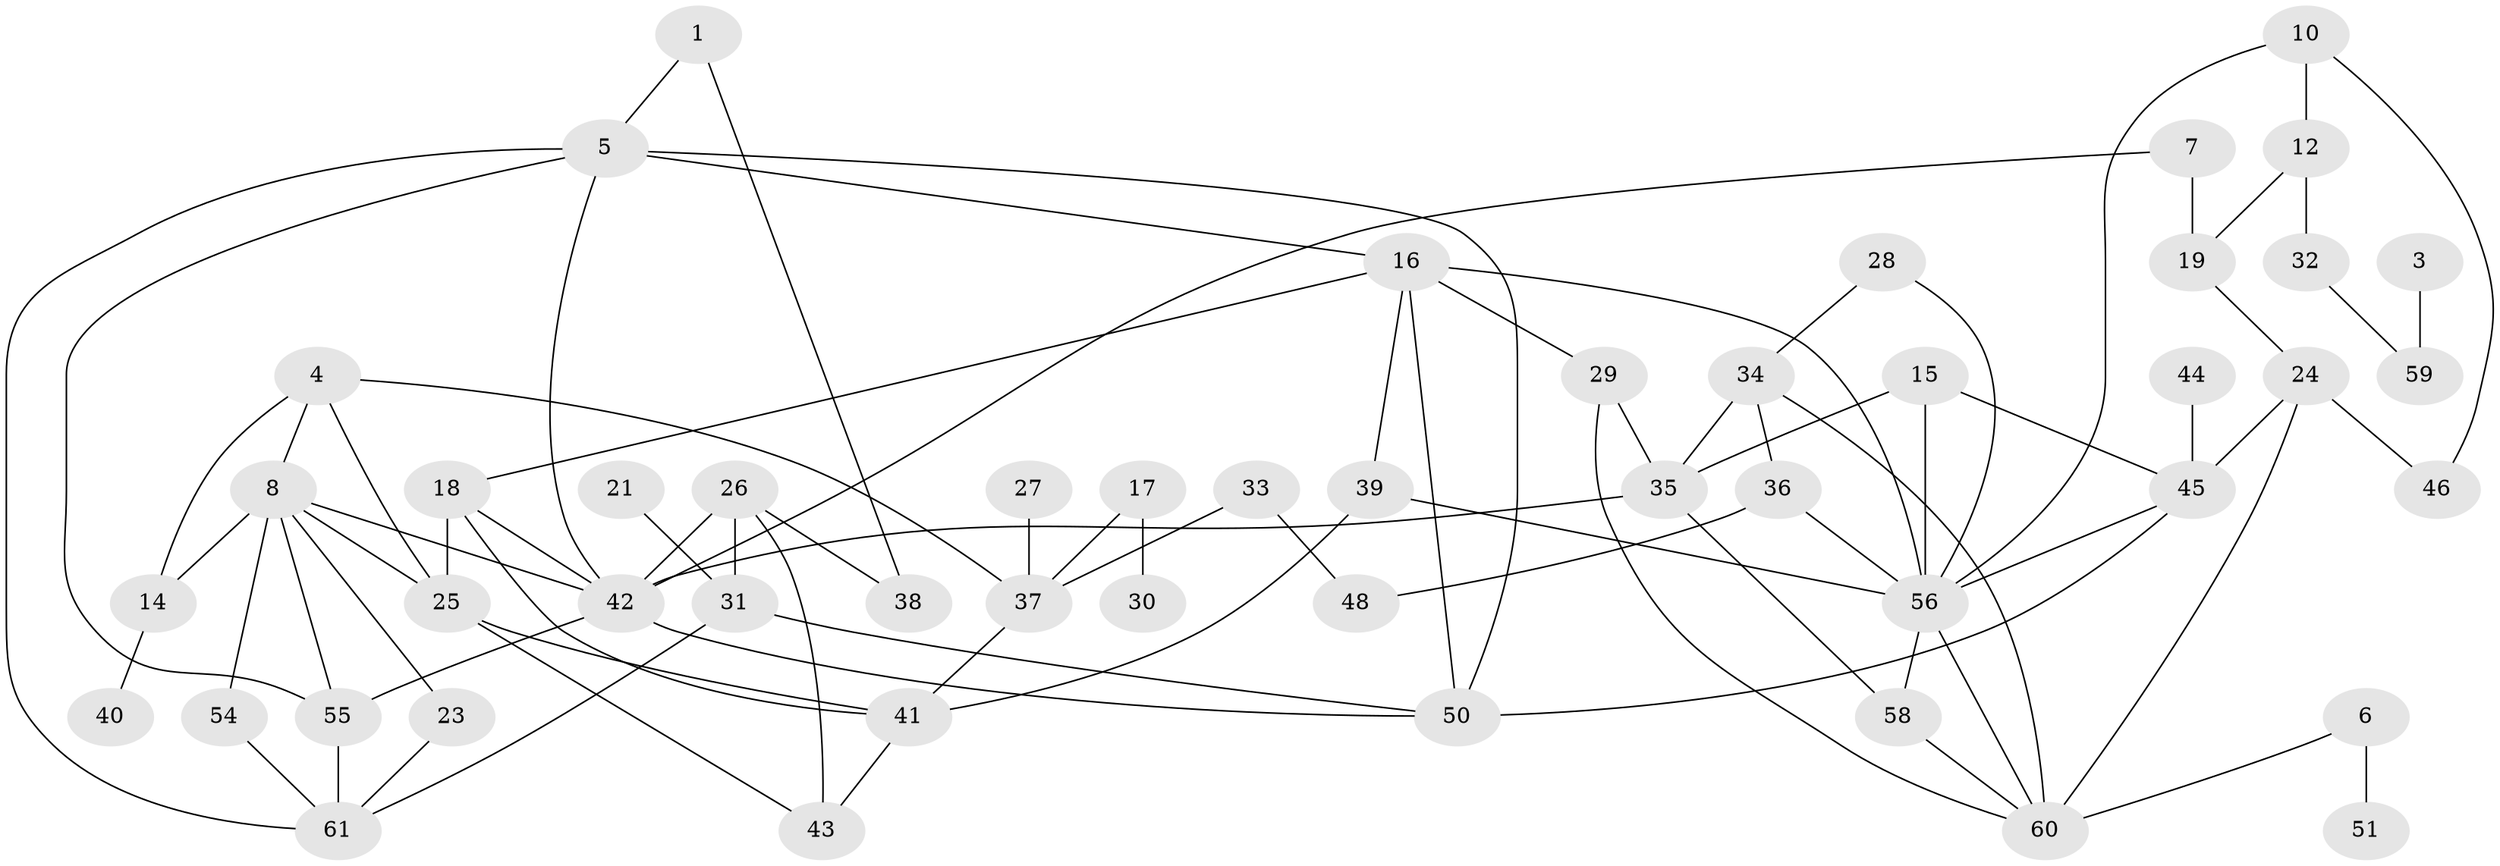 // original degree distribution, {2: 0.2786885245901639, 3: 0.1885245901639344, 0: 0.06557377049180328, 1: 0.2540983606557377, 6: 0.06557377049180328, 4: 0.09836065573770492, 5: 0.04918032786885246}
// Generated by graph-tools (version 1.1) at 2025/00/03/09/25 03:00:50]
// undirected, 50 vertices, 84 edges
graph export_dot {
graph [start="1"]
  node [color=gray90,style=filled];
  1;
  3;
  4;
  5;
  6;
  7;
  8;
  10;
  12;
  14;
  15;
  16;
  17;
  18;
  19;
  21;
  23;
  24;
  25;
  26;
  27;
  28;
  29;
  30;
  31;
  32;
  33;
  34;
  35;
  36;
  37;
  38;
  39;
  40;
  41;
  42;
  43;
  44;
  45;
  46;
  48;
  50;
  51;
  54;
  55;
  56;
  58;
  59;
  60;
  61;
  1 -- 5 [weight=1.0];
  1 -- 38 [weight=1.0];
  3 -- 59 [weight=1.0];
  4 -- 8 [weight=1.0];
  4 -- 14 [weight=1.0];
  4 -- 25 [weight=1.0];
  4 -- 37 [weight=1.0];
  5 -- 16 [weight=1.0];
  5 -- 42 [weight=1.0];
  5 -- 50 [weight=1.0];
  5 -- 55 [weight=1.0];
  5 -- 61 [weight=1.0];
  6 -- 51 [weight=1.0];
  6 -- 60 [weight=2.0];
  7 -- 19 [weight=1.0];
  7 -- 42 [weight=1.0];
  8 -- 14 [weight=1.0];
  8 -- 23 [weight=1.0];
  8 -- 25 [weight=1.0];
  8 -- 42 [weight=1.0];
  8 -- 54 [weight=1.0];
  8 -- 55 [weight=1.0];
  10 -- 12 [weight=1.0];
  10 -- 46 [weight=1.0];
  10 -- 56 [weight=1.0];
  12 -- 19 [weight=1.0];
  12 -- 32 [weight=1.0];
  14 -- 40 [weight=1.0];
  15 -- 35 [weight=1.0];
  15 -- 45 [weight=1.0];
  15 -- 56 [weight=1.0];
  16 -- 18 [weight=1.0];
  16 -- 29 [weight=1.0];
  16 -- 39 [weight=1.0];
  16 -- 50 [weight=1.0];
  16 -- 56 [weight=1.0];
  17 -- 30 [weight=1.0];
  17 -- 37 [weight=1.0];
  18 -- 25 [weight=1.0];
  18 -- 41 [weight=1.0];
  18 -- 42 [weight=1.0];
  19 -- 24 [weight=1.0];
  21 -- 31 [weight=1.0];
  23 -- 61 [weight=1.0];
  24 -- 45 [weight=1.0];
  24 -- 46 [weight=1.0];
  24 -- 60 [weight=1.0];
  25 -- 41 [weight=1.0];
  25 -- 43 [weight=1.0];
  26 -- 31 [weight=1.0];
  26 -- 38 [weight=1.0];
  26 -- 42 [weight=1.0];
  26 -- 43 [weight=1.0];
  27 -- 37 [weight=1.0];
  28 -- 34 [weight=1.0];
  28 -- 56 [weight=1.0];
  29 -- 35 [weight=1.0];
  29 -- 60 [weight=1.0];
  31 -- 50 [weight=1.0];
  31 -- 61 [weight=1.0];
  32 -- 59 [weight=1.0];
  33 -- 37 [weight=1.0];
  33 -- 48 [weight=1.0];
  34 -- 35 [weight=1.0];
  34 -- 36 [weight=1.0];
  34 -- 60 [weight=1.0];
  35 -- 42 [weight=1.0];
  35 -- 58 [weight=1.0];
  36 -- 48 [weight=1.0];
  36 -- 56 [weight=1.0];
  37 -- 41 [weight=1.0];
  39 -- 41 [weight=1.0];
  39 -- 56 [weight=1.0];
  41 -- 43 [weight=1.0];
  42 -- 50 [weight=1.0];
  42 -- 55 [weight=1.0];
  44 -- 45 [weight=1.0];
  45 -- 50 [weight=1.0];
  45 -- 56 [weight=1.0];
  54 -- 61 [weight=1.0];
  55 -- 61 [weight=1.0];
  56 -- 58 [weight=1.0];
  56 -- 60 [weight=1.0];
  58 -- 60 [weight=1.0];
}
